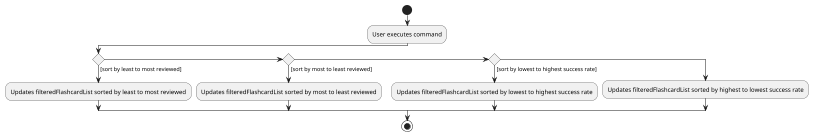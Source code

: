 @startuml
scale 0.5
start
:User executes command;

'Since the beta syntax does not support placing the condition outside the
'diamond we place it as the true branch instead.

if () then ([sort by least to most reviewed])
    :Updates filteredFlashcardList sorted by least to most reviewed;
elseif () then ([sort by most to least reviewed])
       :Updates filteredFlashcardList sorted by most to least reviewed;
elseif () then ([sort by lowest to highest success rate])
    :Updates filteredFlashcardList sorted by lowest to highest success rate;
else
    :Updates filteredFlashcardList sorted by highest to lowest success rate;
endif
stop
@enduml

